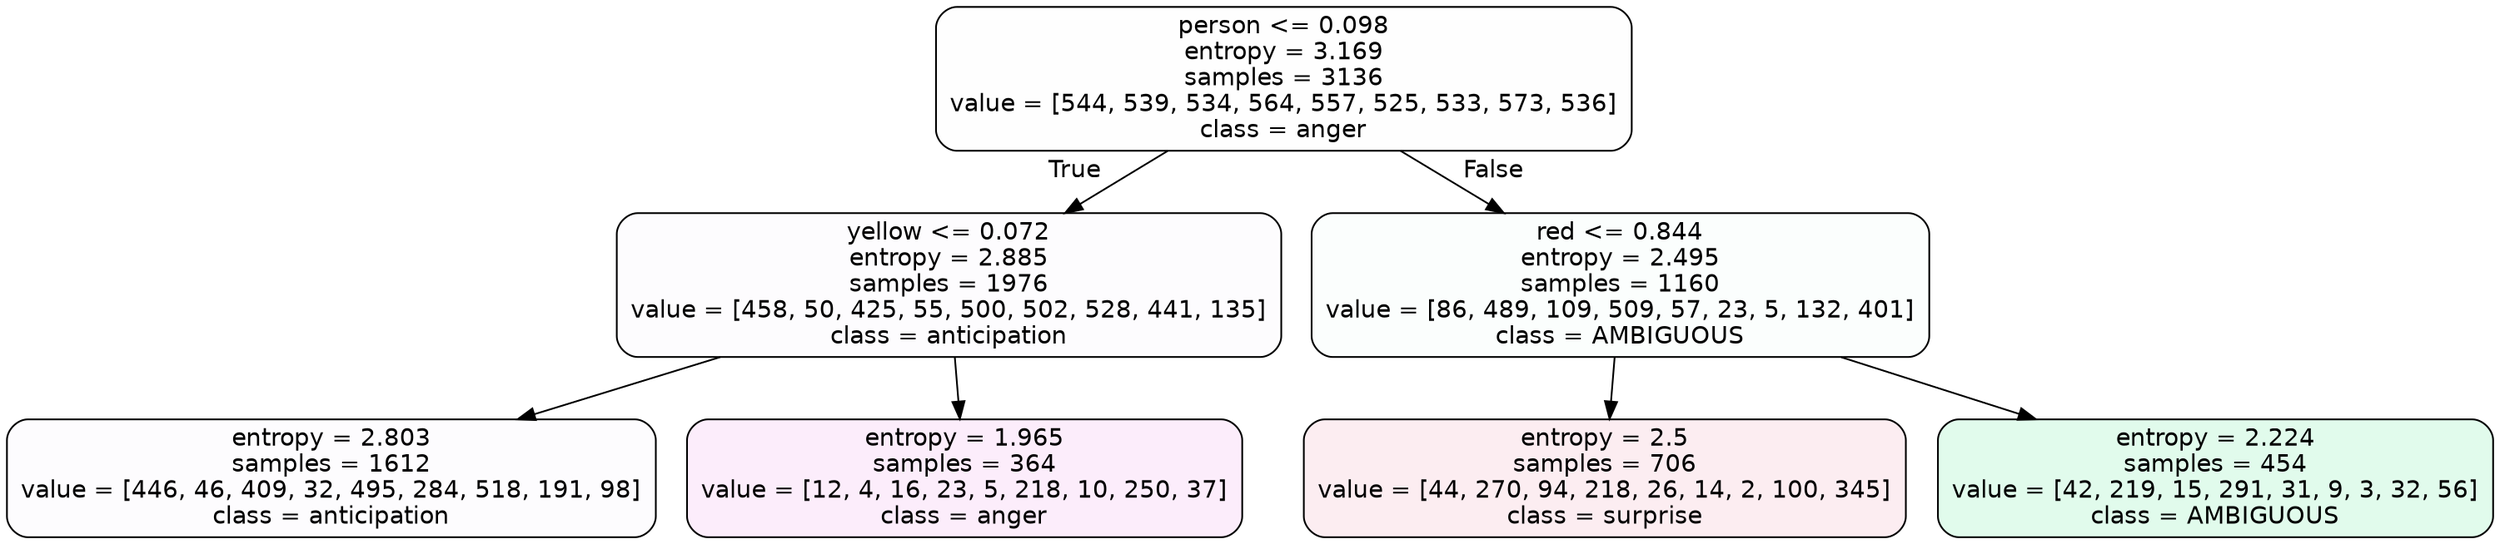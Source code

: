 digraph Tree {
node [shape=box, style="filled, rounded", color="black", fontname=helvetica] ;
edge [fontname=helvetica] ;
0 [label="person <= 0.098\nentropy = 3.169\nsamples = 3136\nvalue = [544, 539, 534, 564, 557, 525, 533, 573, 536]\nclass = anger", fillcolor="#e539d701"] ;
1 [label="yellow <= 0.072\nentropy = 2.885\nsamples = 1976\nvalue = [458, 50, 425, 55, 500, 502, 528, 441, 135]\nclass = anticipation", fillcolor="#8139e503"] ;
0 -> 1 [labeldistance=2.5, labelangle=45, headlabel="True"] ;
2 [label="entropy = 2.803\nsamples = 1612\nvalue = [446, 46, 409, 32, 495, 284, 518, 191, 98]\nclass = anticipation", fillcolor="#8139e503"] ;
1 -> 2 ;
3 [label="entropy = 1.965\nsamples = 364\nvalue = [12, 4, 16, 23, 5, 218, 10, 250, 37]\nclass = anger", fillcolor="#e539d717"] ;
1 -> 3 ;
4 [label="red <= 0.844\nentropy = 2.495\nsamples = 1160\nvalue = [86, 489, 109, 509, 57, 23, 5, 132, 401]\nclass = AMBIGUOUS", fillcolor="#39e58104"] ;
0 -> 4 [labeldistance=2.5, labelangle=-45, headlabel="False"] ;
5 [label="entropy = 2.5\nsamples = 706\nvalue = [44, 270, 94, 218, 26, 14, 2, 100, 345]\nclass = surprise", fillcolor="#e5396417"] ;
4 -> 5 ;
6 [label="entropy = 2.224\nsamples = 454\nvalue = [42, 219, 15, 291, 31, 9, 3, 32, 56]\nclass = AMBIGUOUS", fillcolor="#39e58126"] ;
4 -> 6 ;
}